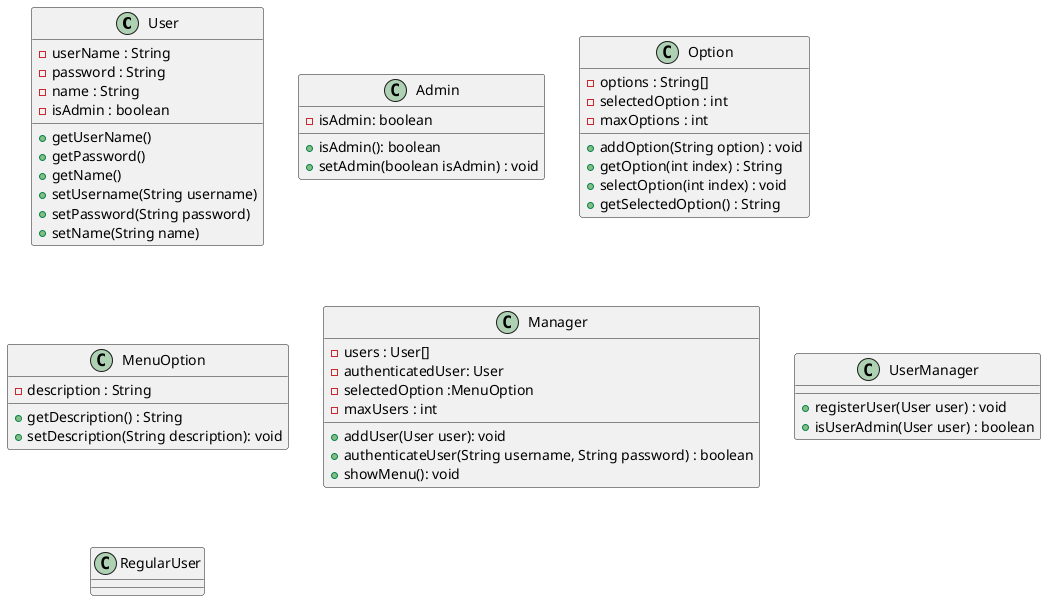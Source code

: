 @startuml
class User{
    - userName : String
    - password : String
    - name : String
    - isAdmin : boolean
    + getUserName()
    + getPassword()
    + getName()
    + setUsername(String username)
    + setPassword(String password)
    + setName(String name)
}

class Admin{
    - isAdmin: boolean
    + isAdmin(): boolean
    + setAdmin(boolean isAdmin) : void
}

class Option{
    - options : String[]
    - selectedOption : int
    - maxOptions : int
    + addOption(String option) : void
    + getOption(int index) : String
    + selectOption(int index) : void
    + getSelectedOption() : String
}

class MenuOption
{
    - description : String
    + getDescription() : String
    + setDescription(String description): void
}

class Manager {
    - users : User[]
    - authenticatedUser: User
    - selectedOption :MenuOption
    - maxUsers : int
    + addUser(User user): void
    + authenticateUser(String username, String password) : boolean
    + showMenu(): void
}

class UserManager {
    + registerUser(User user) : void
    + isUserAdmin(User user) : boolean
}

class RegularUser


@enduml
